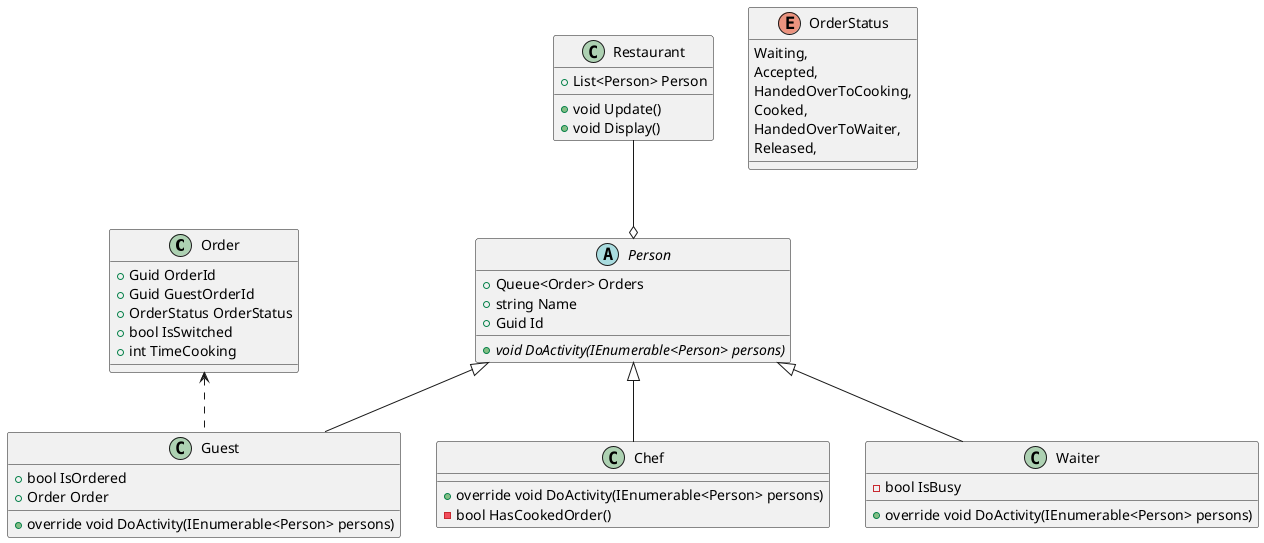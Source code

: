 @startuml
'https://plantuml.com/class-diagram

class Order
{
    + Guid OrderId
    + Guid GuestOrderId
    + OrderStatus OrderStatus
    + bool IsSwitched
    + int TimeCooking
}

abstract class Person
{
    + Queue<Order> Orders
    + string Name
    + Guid Id
    + {abstract} void DoActivity(IEnumerable<Person> persons)
}

class Chef
{
    + override void DoActivity(IEnumerable<Person> persons)
    - bool HasCookedOrder()
}

class Waiter
{
    - bool IsBusy
    + override void DoActivity(IEnumerable<Person> persons)
}

class Guest
{
    + bool IsOrdered
    + Order Order
    + override void DoActivity(IEnumerable<Person> persons)
}

class Restaurant
{
    + List<Person> Person
    + void Update()
    + void Display()
}

Person <|-- Chef
Person <|-- Waiter
Person <|-- Guest
Order <.. Guest
Restaurant --o Person

enum OrderStatus
{
    Waiting,
    Accepted,
    HandedOverToCooking,
    Cooked,
    HandedOverToWaiter,
    Released,
}

@enduml